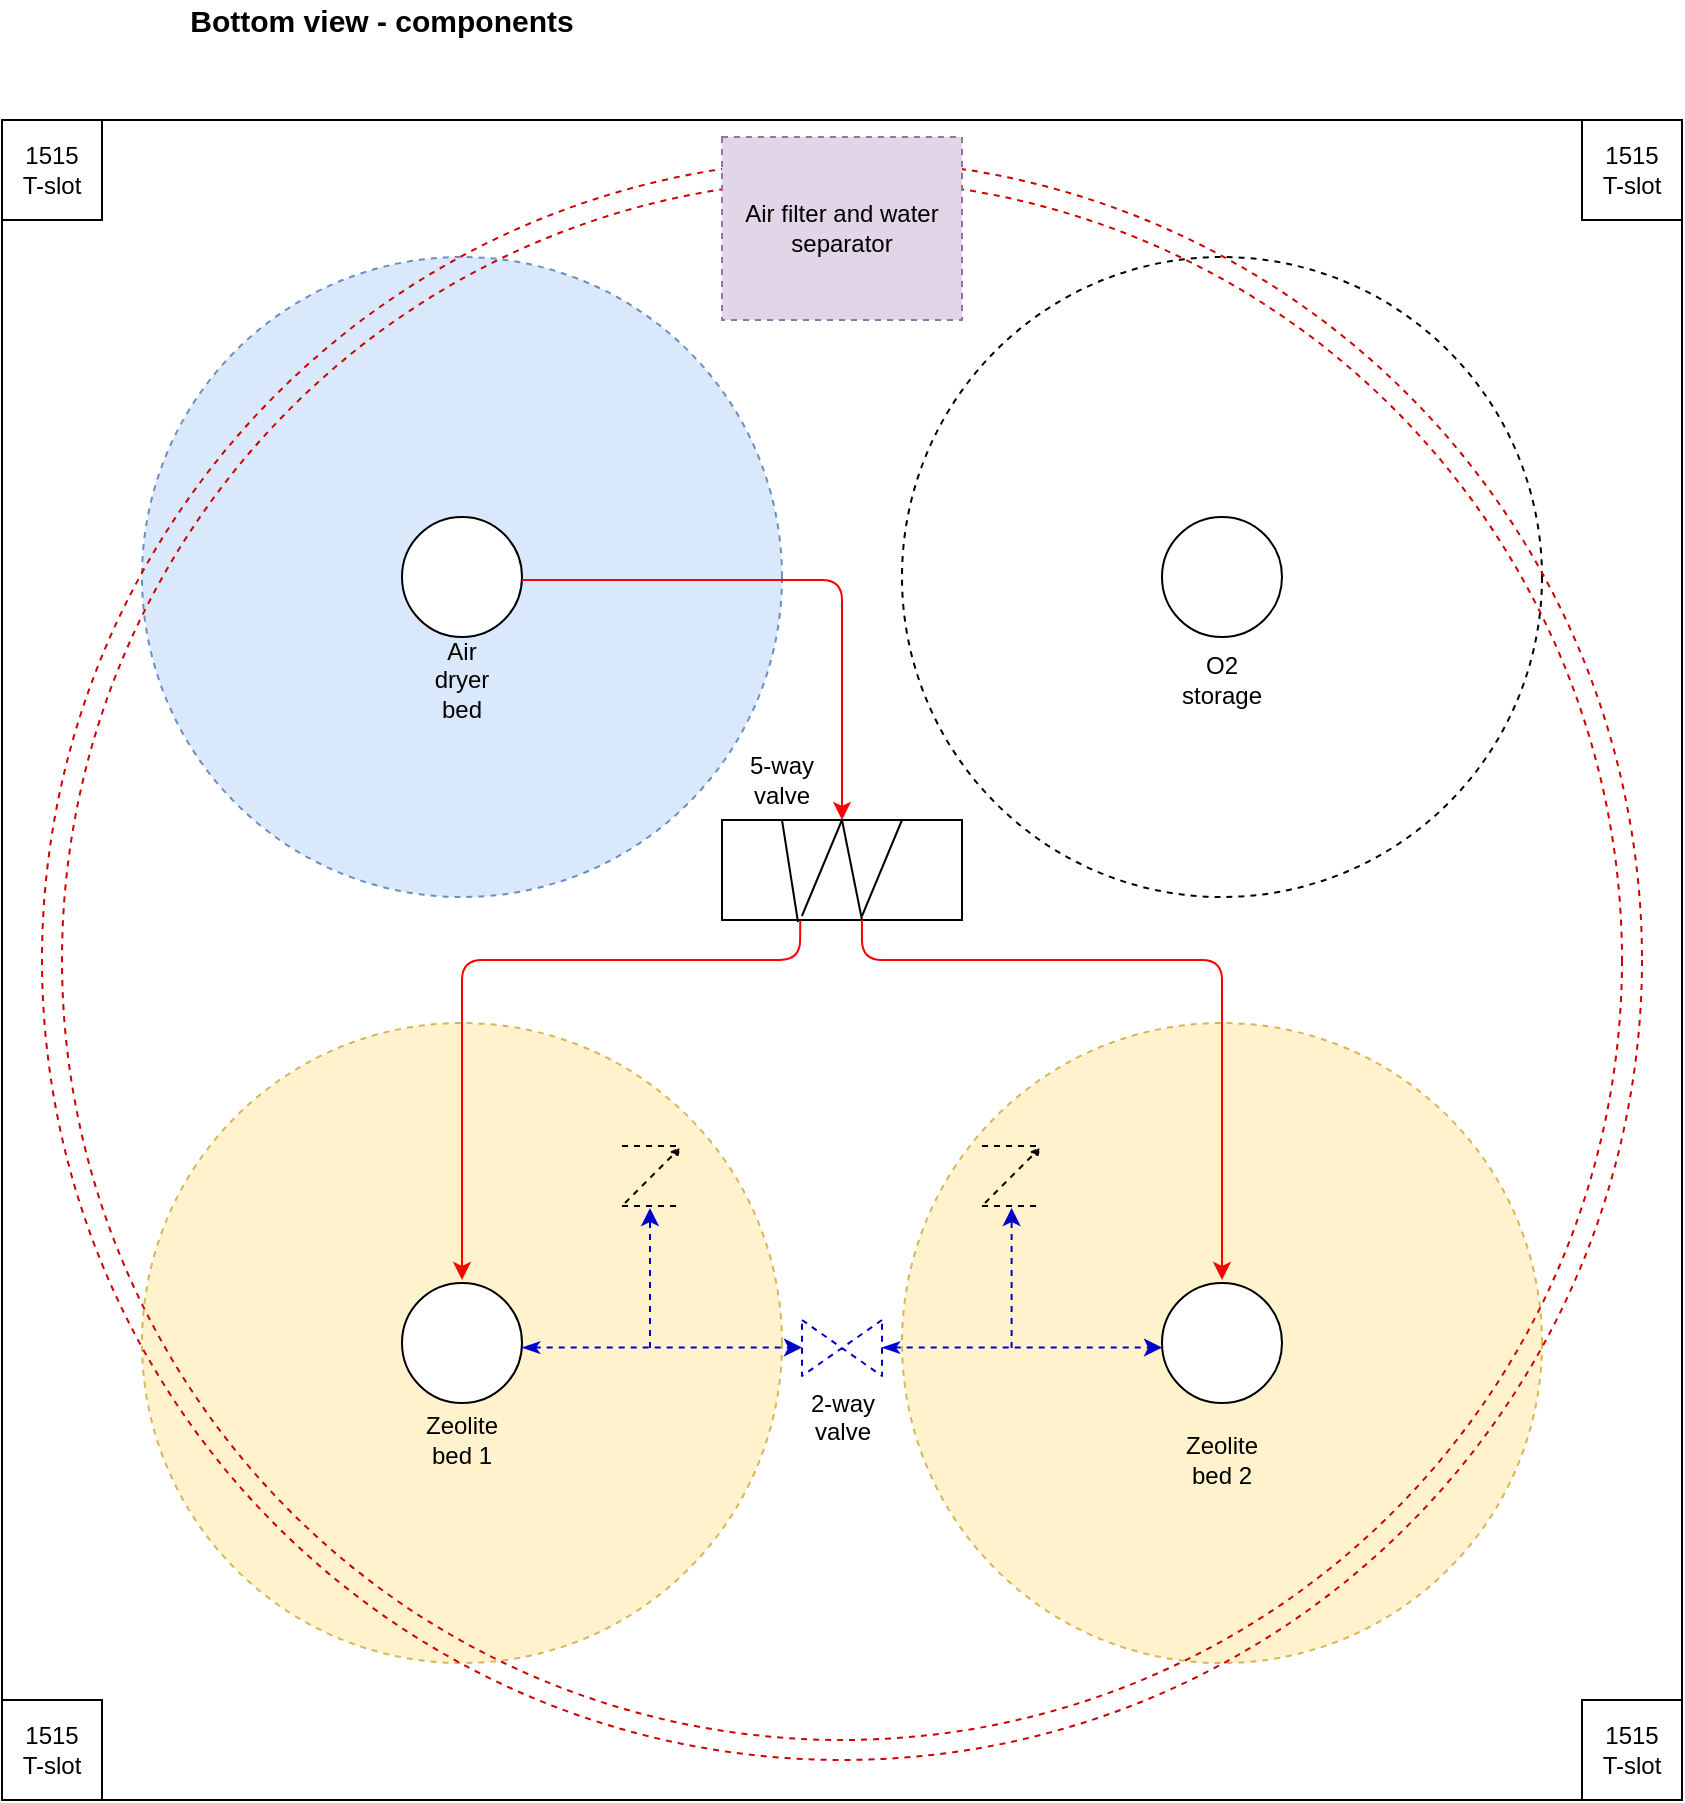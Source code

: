 <mxfile version="12.6.5" type="device"><diagram id="spLuVVALyG7g7PgMC7Z9" name="Page-1"><mxGraphModel dx="1422" dy="822" grid="1" gridSize="10" guides="1" tooltips="1" connect="1" arrows="1" fold="1" page="1" pageScale="1" pageWidth="1169" pageHeight="1654" math="0" shadow="0"><root><mxCell id="0"/><mxCell id="1" parent="0"/><mxCell id="YKiWX6dDMNgixVNtf4_P-15" value="" style="group;connectable=0;" parent="1" vertex="1" connectable="0"><mxGeometry x="100" y="80" width="840" height="840" as="geometry"/></mxCell><mxCell id="skWbrRWEsnRmatz4gZwl-1" value="" style="rounded=0;whiteSpace=wrap;html=1;points=[]" parent="YKiWX6dDMNgixVNtf4_P-15" vertex="1"><mxGeometry width="840" height="840" as="geometry"/></mxCell><mxCell id="bzwQMHeHP-Nhu4JNcaLv-14" value="" style="ellipse;whiteSpace=wrap;html=1;aspect=fixed;dashed=1;fillColor=#dae8fc;strokeColor=#6c8ebf;" parent="YKiWX6dDMNgixVNtf4_P-15" vertex="1"><mxGeometry x="70" y="68.5" width="320" height="320" as="geometry"/></mxCell><mxCell id="bzwQMHeHP-Nhu4JNcaLv-15" value="" style="ellipse;whiteSpace=wrap;html=1;aspect=fixed;dashed=1;" parent="YKiWX6dDMNgixVNtf4_P-15" vertex="1"><mxGeometry x="450" y="68.5" width="320" height="320" as="geometry"/></mxCell><mxCell id="bzwQMHeHP-Nhu4JNcaLv-17" value="" style="ellipse;whiteSpace=wrap;html=1;aspect=fixed;dashed=1;fillColor=#fff2cc;strokeColor=#d6b656;" parent="YKiWX6dDMNgixVNtf4_P-15" vertex="1"><mxGeometry x="70" y="451.5" width="320" height="320" as="geometry"/></mxCell><mxCell id="bzwQMHeHP-Nhu4JNcaLv-18" value="" style="ellipse;whiteSpace=wrap;html=1;aspect=fixed;dashed=1;fillColor=#fff2cc;strokeColor=#d6b656;" parent="YKiWX6dDMNgixVNtf4_P-15" vertex="1"><mxGeometry x="450" y="451.5" width="320" height="320" as="geometry"/></mxCell><mxCell id="bzwQMHeHP-Nhu4JNcaLv-19" value="" style="ellipse;whiteSpace=wrap;html=1;aspect=fixed;" parent="YKiWX6dDMNgixVNtf4_P-15" vertex="1"><mxGeometry x="200" y="198.5" width="60" height="60" as="geometry"/></mxCell><mxCell id="bzwQMHeHP-Nhu4JNcaLv-20" value="" style="ellipse;whiteSpace=wrap;html=1;aspect=fixed;" parent="YKiWX6dDMNgixVNtf4_P-15" vertex="1"><mxGeometry x="580" y="198.5" width="60" height="60" as="geometry"/></mxCell><mxCell id="bzwQMHeHP-Nhu4JNcaLv-21" value="" style="ellipse;whiteSpace=wrap;html=1;aspect=fixed;" parent="YKiWX6dDMNgixVNtf4_P-15" vertex="1"><mxGeometry x="200" y="581.5" width="60" height="60" as="geometry"/></mxCell><mxCell id="bzwQMHeHP-Nhu4JNcaLv-22" value="" style="ellipse;whiteSpace=wrap;html=1;aspect=fixed;" parent="YKiWX6dDMNgixVNtf4_P-15" vertex="1"><mxGeometry x="580" y="581.5" width="60" height="60" as="geometry"/></mxCell><mxCell id="YKiWX6dDMNgixVNtf4_P-12" value="" style="group;points=[];connectable=0;dashed=1;" parent="1" vertex="1" connectable="0"><mxGeometry x="120" y="100" width="800" height="800" as="geometry"/></mxCell><mxCell id="YKiWX6dDMNgixVNtf4_P-2" value="" style="ellipse;whiteSpace=wrap;html=1;aspect=fixed;fillColor=none;strokeColor=#CC0000;strokeWidth=1;perimeterSpacing=0;points=[];dashed=1;" parent="YKiWX6dDMNgixVNtf4_P-12" vertex="1"><mxGeometry width="800" height="800" as="geometry"/></mxCell><mxCell id="YKiWX6dDMNgixVNtf4_P-3" value="" style="ellipse;whiteSpace=wrap;html=1;aspect=fixed;fillColor=none;strokeColor=#CC0000;strokeWidth=1;perimeterSpacing=0;connectable=0;dashed=1;" parent="YKiWX6dDMNgixVNtf4_P-12" vertex="1"><mxGeometry x="10" y="10" width="780" height="780" as="geometry"/></mxCell><mxCell id="YKiWX6dDMNgixVNtf4_P-16" value="O2 storage" style="text;html=1;strokeColor=none;fillColor=none;align=center;verticalAlign=middle;whiteSpace=wrap;rounded=0;" parent="YKiWX6dDMNgixVNtf4_P-12" vertex="1"><mxGeometry x="570" y="250" width="40" height="20" as="geometry"/></mxCell><mxCell id="YKiWX6dDMNgixVNtf4_P-17" value="Air dryer bed" style="text;html=1;strokeColor=none;fillColor=none;align=center;verticalAlign=middle;whiteSpace=wrap;rounded=0;" parent="YKiWX6dDMNgixVNtf4_P-12" vertex="1"><mxGeometry x="190" y="250" width="40" height="20" as="geometry"/></mxCell><mxCell id="YKiWX6dDMNgixVNtf4_P-18" value="Zeolite bed 2" style="text;html=1;strokeColor=none;fillColor=none;align=center;verticalAlign=middle;whiteSpace=wrap;rounded=0;" parent="YKiWX6dDMNgixVNtf4_P-12" vertex="1"><mxGeometry x="570" y="640" width="40" height="20" as="geometry"/></mxCell><mxCell id="YKiWX6dDMNgixVNtf4_P-19" value="Zeolite bed 1" style="text;html=1;strokeColor=none;fillColor=none;align=center;verticalAlign=middle;whiteSpace=wrap;rounded=0;" parent="YKiWX6dDMNgixVNtf4_P-12" vertex="1"><mxGeometry x="190" y="630" width="40" height="20" as="geometry"/></mxCell><mxCell id="YKiWX6dDMNgixVNtf4_P-20" value="2-way &lt;br&gt;valve" style="verticalLabelPosition=bottom;align=center;html=1;verticalAlign=top;pointerEvents=1;dashed=1;shape=mxgraph.pid2valves.valve;valveType=gate;strokeColor=#0000CC;strokeWidth=1;fillColor=none;" parent="YKiWX6dDMNgixVNtf4_P-12" vertex="1"><mxGeometry x="380" y="580" width="40" height="28" as="geometry"/></mxCell><mxCell id="YKiWX6dDMNgixVNtf4_P-21" value="" style="endArrow=classic;html=1;strokeColor=#0000CC;strokeWidth=1;startArrow=classicThin;startFill=1;dashed=1;" parent="YKiWX6dDMNgixVNtf4_P-12" edge="1"><mxGeometry width="50" height="50" relative="1" as="geometry"><mxPoint x="240" y="593.8" as="sourcePoint"/><mxPoint x="380" y="593.8" as="targetPoint"/></mxGeometry></mxCell><mxCell id="YKiWX6dDMNgixVNtf4_P-22" value="" style="endArrow=classic;html=1;strokeColor=#0000CC;strokeWidth=1;startArrow=classicThin;startFill=1;dashed=1;" parent="YKiWX6dDMNgixVNtf4_P-12" edge="1"><mxGeometry width="50" height="50" relative="1" as="geometry"><mxPoint x="420" y="593.8" as="sourcePoint"/><mxPoint x="560" y="593.8" as="targetPoint"/></mxGeometry></mxCell><mxCell id="YKiWX6dDMNgixVNtf4_P-24" value="" style="verticalLabelPosition=bottom;align=center;html=1;verticalAlign=top;pointerEvents=1;dashed=1;shape=mxgraph.pid2valves.valve;valveType=check;fontFamily=Helvetica;fontSize=12;fontColor=#000000;strokeColor=#000000;fillColor=#ffffff;rotation=-90;" parent="YKiWX6dDMNgixVNtf4_P-12" vertex="1"><mxGeometry x="290" y="493" width="30" height="30" as="geometry"/></mxCell><mxCell id="YKiWX6dDMNgixVNtf4_P-27" value="" style="verticalLabelPosition=bottom;align=center;html=1;verticalAlign=top;pointerEvents=1;dashed=1;shape=mxgraph.pid2valves.valve;valveType=check;fontFamily=Helvetica;fontSize=12;fontColor=#000000;strokeColor=#000000;fillColor=#ffffff;rotation=-90;" parent="YKiWX6dDMNgixVNtf4_P-12" vertex="1"><mxGeometry x="470" y="493" width="30" height="30" as="geometry"/></mxCell><mxCell id="YKiWX6dDMNgixVNtf4_P-28" value="" style="endArrow=classic;html=1;strokeColor=#0000CC;strokeWidth=1;dashed=1;" parent="YKiWX6dDMNgixVNtf4_P-12" edge="1"><mxGeometry width="50" height="50" relative="1" as="geometry"><mxPoint x="304" y="594" as="sourcePoint"/><mxPoint x="304" y="524" as="targetPoint"/></mxGeometry></mxCell><mxCell id="YKiWX6dDMNgixVNtf4_P-30" value="" style="endArrow=classic;html=1;strokeColor=#0000CC;strokeWidth=1;dashed=1;" parent="YKiWX6dDMNgixVNtf4_P-12" edge="1"><mxGeometry width="50" height="50" relative="1" as="geometry"><mxPoint x="484.8" y="594" as="sourcePoint"/><mxPoint x="484.8" y="524" as="targetPoint"/></mxGeometry></mxCell><mxCell id="YKiWX6dDMNgixVNtf4_P-57" value="" style="rounded=0;whiteSpace=wrap;html=1;fillColor=none;rotation=-180;" parent="YKiWX6dDMNgixVNtf4_P-12" vertex="1"><mxGeometry x="340" y="330" width="120" height="50" as="geometry"/></mxCell><mxCell id="YKiWX6dDMNgixVNtf4_P-58" value="" style="endArrow=none;html=1;entryX=0.667;entryY=0.04;entryDx=0;entryDy=0;entryPerimeter=0;exitX=0.5;exitY=1;exitDx=0;exitDy=0;" parent="YKiWX6dDMNgixVNtf4_P-12" source="YKiWX6dDMNgixVNtf4_P-57" target="YKiWX6dDMNgixVNtf4_P-57" edge="1"><mxGeometry width="50" height="50" relative="1" as="geometry"><mxPoint x="140" y="-280" as="sourcePoint"/><mxPoint x="90" y="-230" as="targetPoint"/></mxGeometry></mxCell><mxCell id="YKiWX6dDMNgixVNtf4_P-59" value="" style="endArrow=classic;html=1;strokeColor=#FF0000;strokeWidth=1;exitX=0.417;exitY=0.01;exitDx=0;exitDy=0;exitPerimeter=0;" parent="YKiWX6dDMNgixVNtf4_P-12" source="YKiWX6dDMNgixVNtf4_P-57" edge="1"><mxGeometry width="50" height="50" relative="1" as="geometry"><mxPoint x="160" y="470" as="sourcePoint"/><mxPoint x="590" y="560.0" as="targetPoint"/><Array as="points"><mxPoint x="410" y="400"/><mxPoint x="590" y="400"/></Array></mxGeometry></mxCell><mxCell id="YKiWX6dDMNgixVNtf4_P-60" value="" style="endArrow=classic;html=1;strokeColor=#FF0000;strokeWidth=1;exitX=0.674;exitY=-0.007;exitDx=0;exitDy=0;exitPerimeter=0;" parent="YKiWX6dDMNgixVNtf4_P-12" source="YKiWX6dDMNgixVNtf4_P-57" edge="1"><mxGeometry width="50" height="50" relative="1" as="geometry"><mxPoint x="160" y="470" as="sourcePoint"/><mxPoint x="210" y="560.0" as="targetPoint"/><Array as="points"><mxPoint x="379" y="400"/><mxPoint x="210" y="400"/></Array></mxGeometry></mxCell><mxCell id="YKiWX6dDMNgixVNtf4_P-61" value="" style="endArrow=none;html=1;exitX=0.5;exitY=1;exitDx=0;exitDy=0;" parent="YKiWX6dDMNgixVNtf4_P-12" source="YKiWX6dDMNgixVNtf4_P-57" edge="1"><mxGeometry width="50" height="50" relative="1" as="geometry"><mxPoint x="140" y="-280" as="sourcePoint"/><mxPoint x="410" y="380.0" as="targetPoint"/></mxGeometry></mxCell><mxCell id="YKiWX6dDMNgixVNtf4_P-62" value="" style="endArrow=none;html=1;exitX=0.75;exitY=1;exitDx=0;exitDy=0;" parent="YKiWX6dDMNgixVNtf4_P-12" source="YKiWX6dDMNgixVNtf4_P-57" edge="1"><mxGeometry width="50" height="50" relative="1" as="geometry"><mxPoint x="140" y="-280" as="sourcePoint"/><mxPoint x="378" y="381" as="targetPoint"/></mxGeometry></mxCell><mxCell id="YKiWX6dDMNgixVNtf4_P-63" value="" style="group;rotation=-180;" parent="YKiWX6dDMNgixVNtf4_P-12" vertex="1" connectable="0"><mxGeometry x="340" y="330" width="120" height="51" as="geometry"/></mxCell><mxCell id="YKiWX6dDMNgixVNtf4_P-64" value="" style="endArrow=none;html=1;entryX=0.667;entryY=0.04;entryDx=0;entryDy=0;entryPerimeter=0;exitX=0.5;exitY=1;exitDx=0;exitDy=0;" parent="YKiWX6dDMNgixVNtf4_P-63" edge="1"><mxGeometry width="50" height="50" relative="1" as="geometry"><mxPoint x="90" as="sourcePoint"/><mxPoint x="70" y="48" as="targetPoint"/></mxGeometry></mxCell><mxCell id="Q2MoyAylgC0vPJnZkWVA-1" value="5-way valve" style="text;html=1;strokeColor=none;fillColor=none;align=center;verticalAlign=middle;whiteSpace=wrap;rounded=0;" vertex="1" parent="YKiWX6dDMNgixVNtf4_P-12"><mxGeometry x="350" y="300" width="40" height="20" as="geometry"/></mxCell><mxCell id="YKiWX6dDMNgixVNtf4_P-53" value="Bottom view - components" style="text;html=1;strokeColor=none;fillColor=none;align=center;verticalAlign=middle;whiteSpace=wrap;rounded=0;dashed=1;fontStyle=1;fontSize=15;" parent="1" vertex="1"><mxGeometry x="160" y="20" width="260" height="20" as="geometry"/></mxCell><mxCell id="YKiWX6dDMNgixVNtf4_P-55" value="" style="endArrow=classic;html=1;strokeColor=#FF0000;strokeWidth=1;entryX=0.5;entryY=1;entryDx=0;entryDy=0;" parent="1" target="YKiWX6dDMNgixVNtf4_P-57" edge="1"><mxGeometry width="50" height="50" relative="1" as="geometry"><mxPoint x="360" y="310" as="sourcePoint"/><mxPoint x="1030" y="390" as="targetPoint"/><Array as="points"><mxPoint x="520" y="310"/></Array></mxGeometry></mxCell><mxCell id="YKiWX6dDMNgixVNtf4_P-9" value="Air filter and water separator" style="rounded=0;whiteSpace=wrap;html=1;strokeColor=#9673a6;strokeWidth=1;fillColor=#e1d5e7;dashed=1;" parent="1" vertex="1"><mxGeometry x="460" y="88.5" width="120" height="91.5" as="geometry"/></mxCell><mxCell id="skWbrRWEsnRmatz4gZwl-2" value="" style="rounded=0;whiteSpace=wrap;html=1;" parent="1" vertex="1"><mxGeometry x="100" y="80" width="50" height="50" as="geometry"/></mxCell><mxCell id="bzwQMHeHP-Nhu4JNcaLv-1" value="" style="rounded=0;whiteSpace=wrap;html=1;" parent="1" vertex="1"><mxGeometry x="890" y="80" width="50" height="50" as="geometry"/></mxCell><mxCell id="bzwQMHeHP-Nhu4JNcaLv-2" value="" style="rounded=0;whiteSpace=wrap;html=1;connectable=0;" parent="1" vertex="1"><mxGeometry x="100" y="870" width="50" height="50" as="geometry"/></mxCell><mxCell id="bzwQMHeHP-Nhu4JNcaLv-3" value="" style="rounded=0;whiteSpace=wrap;html=1;connectable=0;" parent="1" vertex="1"><mxGeometry x="890" y="870" width="50" height="50" as="geometry"/></mxCell><mxCell id="Q2MoyAylgC0vPJnZkWVA-2" value="1515 T-slot" style="text;html=1;strokeColor=none;fillColor=none;align=center;verticalAlign=middle;whiteSpace=wrap;rounded=0;" vertex="1" parent="1"><mxGeometry x="895" y="885" width="40" height="20" as="geometry"/></mxCell><mxCell id="Q2MoyAylgC0vPJnZkWVA-3" value="1515 T-slot" style="text;html=1;strokeColor=none;fillColor=none;align=center;verticalAlign=middle;whiteSpace=wrap;rounded=0;" vertex="1" parent="1"><mxGeometry x="105" y="885" width="40" height="20" as="geometry"/></mxCell><mxCell id="Q2MoyAylgC0vPJnZkWVA-4" value="1515 T-slot" style="text;html=1;strokeColor=none;fillColor=none;align=center;verticalAlign=middle;whiteSpace=wrap;rounded=0;" vertex="1" parent="1"><mxGeometry x="895" y="95" width="40" height="20" as="geometry"/></mxCell><mxCell id="Q2MoyAylgC0vPJnZkWVA-5" value="1515 T-slot" style="text;html=1;strokeColor=none;fillColor=none;align=center;verticalAlign=middle;whiteSpace=wrap;rounded=0;" vertex="1" parent="1"><mxGeometry x="105" y="95" width="40" height="20" as="geometry"/></mxCell></root></mxGraphModel></diagram></mxfile>